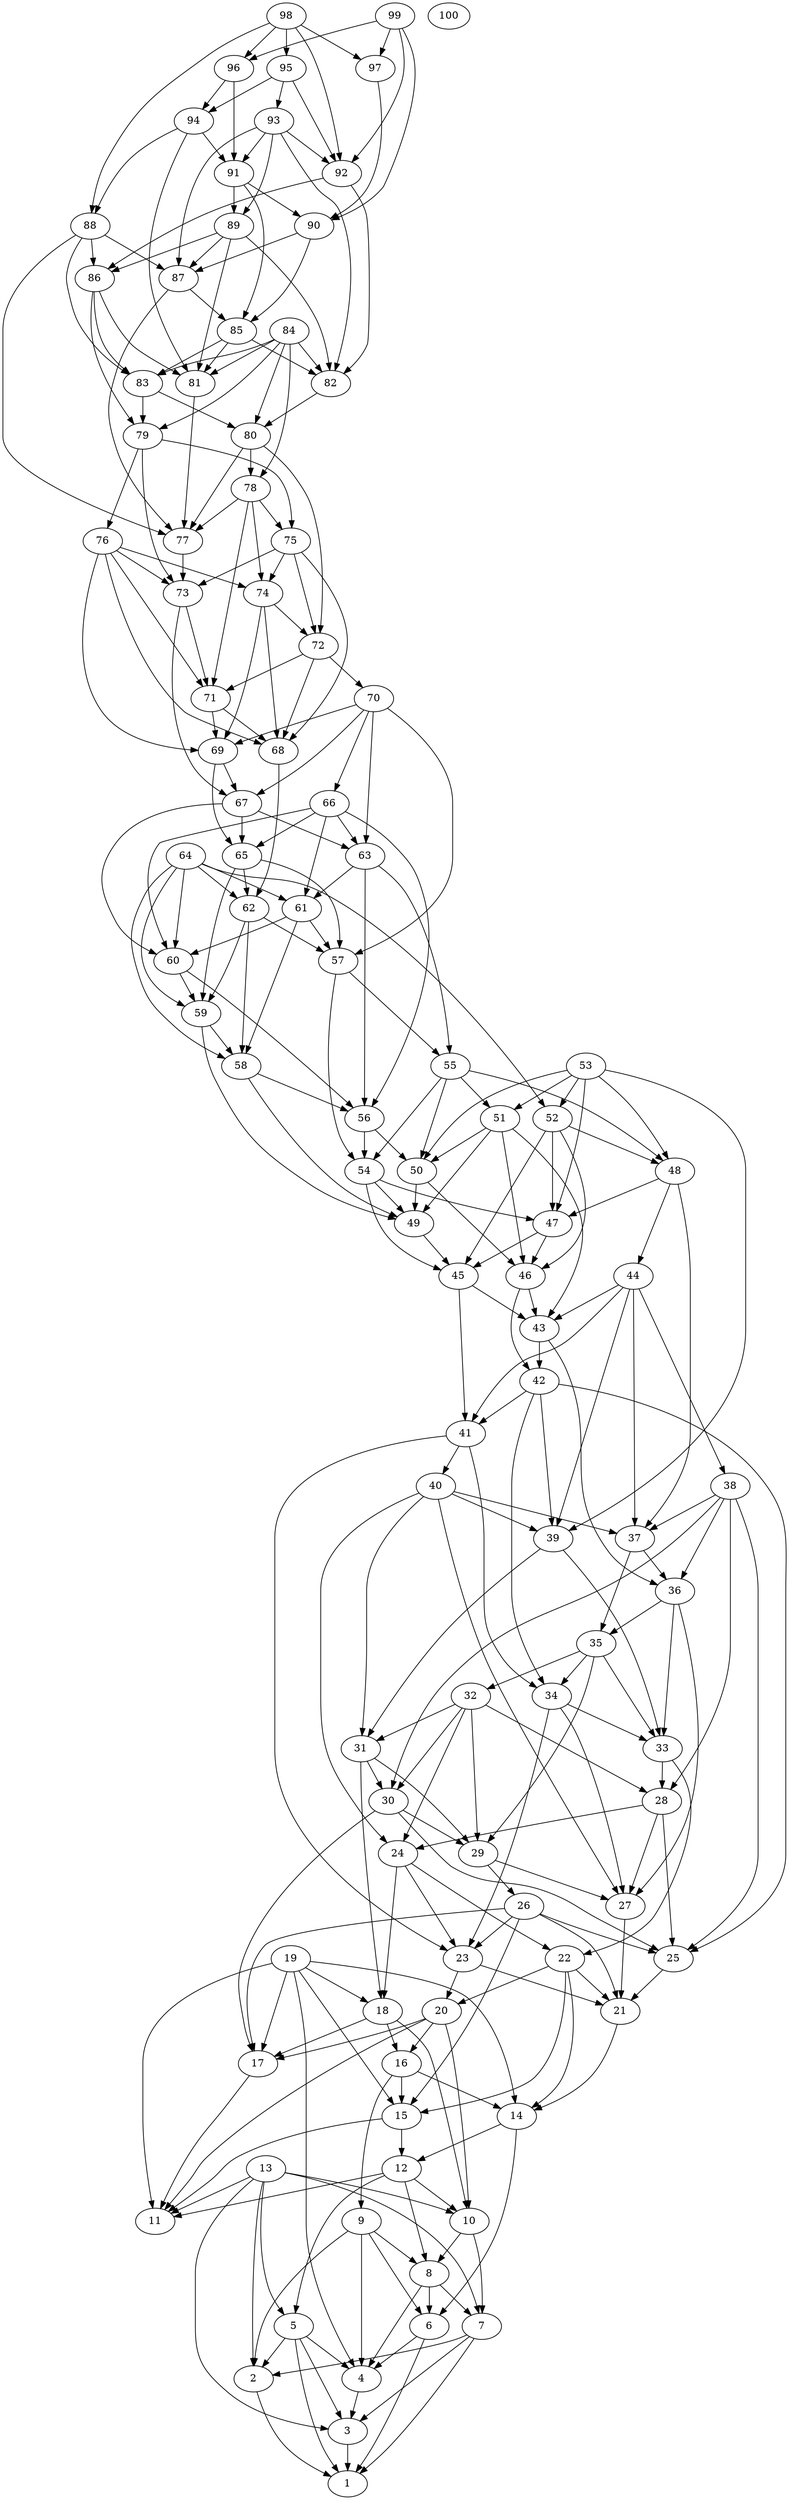 digraph sample {
2 -> 1;
3 -> 1;
4 -> 3;
5 -> 1;
5 -> 2;
5 -> 3;
5 -> 4;
6 -> 1;
6 -> 4;
7 -> 1;
7 -> 2;
7 -> 3;
8 -> 4;
8 -> 6;
8 -> 7;
9 -> 2;
9 -> 4;
9 -> 6;
9 -> 8;
10 -> 7;
10 -> 8;
12 -> 5;
12 -> 8;
12 -> 10;
12 -> 11;
13 -> 2;
13 -> 3;
13 -> 5;
13 -> 7;
13 -> 10;
13 -> 11;
14 -> 6;
14 -> 12;
15 -> 11;
15 -> 12;
16 -> 9;
16 -> 14;
16 -> 15;
17 -> 11;
18 -> 10;
18 -> 16;
18 -> 17;
19 -> 4;
19 -> 11;
19 -> 14;
19 -> 15;
19 -> 17;
19 -> 18;
20 -> 10;
20 -> 11;
20 -> 16;
20 -> 17;
21 -> 14;
22 -> 14;
22 -> 15;
22 -> 20;
22 -> 21;
23 -> 20;
23 -> 21;
24 -> 18;
24 -> 22;
24 -> 23;
25 -> 21;
26 -> 15;
26 -> 17;
26 -> 21;
26 -> 23;
26 -> 25;
27 -> 21;
28 -> 24;
28 -> 25;
28 -> 27;
29 -> 26;
29 -> 27;
30 -> 17;
30 -> 25;
30 -> 29;
31 -> 18;
31 -> 29;
31 -> 30;
32 -> 24;
32 -> 28;
32 -> 29;
32 -> 30;
32 -> 31;
33 -> 22;
33 -> 28;
34 -> 23;
34 -> 27;
34 -> 33;
35 -> 29;
35 -> 32;
35 -> 33;
35 -> 34;
36 -> 27;
36 -> 33;
36 -> 35;
37 -> 35;
37 -> 36;
38 -> 25;
38 -> 28;
38 -> 30;
38 -> 36;
38 -> 37;
39 -> 31;
39 -> 33;
40 -> 24;
40 -> 27;
40 -> 31;
40 -> 37;
40 -> 39;
41 -> 23;
41 -> 34;
41 -> 40;
42 -> 25;
42 -> 34;
42 -> 39;
42 -> 41;
43 -> 36;
43 -> 42;
44 -> 37;
44 -> 38;
44 -> 39;
44 -> 41;
44 -> 43;
45 -> 41;
45 -> 43;
46 -> 42;
46 -> 43;
47 -> 45;
47 -> 46;
48 -> 37;
48 -> 44;
48 -> 47;
49 -> 45;
50 -> 46;
50 -> 49;
51 -> 43;
51 -> 46;
51 -> 49;
51 -> 50;
52 -> 45;
52 -> 46;
52 -> 47;
52 -> 48;
53 -> 39;
53 -> 47;
53 -> 48;
53 -> 50;
53 -> 51;
53 -> 52;
54 -> 45;
54 -> 47;
54 -> 49;
55 -> 48;
55 -> 50;
55 -> 51;
55 -> 54;
56 -> 50;
56 -> 54;
57 -> 54;
57 -> 55;
58 -> 49;
58 -> 56;
59 -> 49;
59 -> 58;
60 -> 56;
60 -> 59;
61 -> 57;
61 -> 58;
61 -> 60;
62 -> 57;
62 -> 58;
62 -> 59;
63 -> 55;
63 -> 56;
63 -> 61;
64 -> 52;
64 -> 58;
64 -> 59;
64 -> 60;
64 -> 61;
64 -> 62;
65 -> 57;
65 -> 59;
65 -> 62;
66 -> 56;
66 -> 60;
66 -> 61;
66 -> 63;
66 -> 65;
67 -> 60;
67 -> 63;
67 -> 65;
68 -> 62;
69 -> 65;
69 -> 67;
70 -> 57;
70 -> 63;
70 -> 66;
70 -> 67;
70 -> 69;
71 -> 68;
71 -> 69;
72 -> 68;
72 -> 70;
72 -> 71;
73 -> 67;
73 -> 71;
74 -> 68;
74 -> 69;
74 -> 72;
75 -> 68;
75 -> 72;
75 -> 73;
75 -> 74;
76 -> 68;
76 -> 69;
76 -> 71;
76 -> 73;
76 -> 74;
77 -> 73;
78 -> 71;
78 -> 74;
78 -> 75;
78 -> 77;
79 -> 73;
79 -> 75;
79 -> 76;
80 -> 72;
80 -> 77;
80 -> 78;
81 -> 77;
82 -> 80;
83 -> 79;
83 -> 80;
84 -> 78;
84 -> 79;
84 -> 80;
84 -> 81;
84 -> 82;
84 -> 83;
85 -> 81;
85 -> 82;
85 -> 83;
86 -> 79;
86 -> 81;
86 -> 83;
87 -> 77;
87 -> 85;
88 -> 77;
88 -> 83;
88 -> 86;
88 -> 87;
89 -> 81;
89 -> 82;
89 -> 86;
89 -> 87;
90 -> 85;
90 -> 87;
91 -> 85;
91 -> 89;
91 -> 90;
92 -> 82;
92 -> 86;
93 -> 82;
93 -> 87;
93 -> 89;
93 -> 91;
93 -> 92;
94 -> 81;
94 -> 88;
94 -> 91;
95 -> 92;
95 -> 93;
95 -> 94;
96 -> 91;
96 -> 94;
97 -> 90;
98 -> 88;
98 -> 92;
98 -> 95;
98 -> 96;
98 -> 97;
99 -> 90;
99 -> 92;
99 -> 96;
99 -> 97;
100;
}